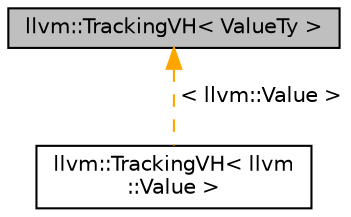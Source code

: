 digraph "llvm::TrackingVH&lt; ValueTy &gt;"
{
 // LATEX_PDF_SIZE
  bgcolor="transparent";
  edge [fontname="Helvetica",fontsize="10",labelfontname="Helvetica",labelfontsize="10"];
  node [fontname="Helvetica",fontsize="10",shape="box"];
  Node1 [label="llvm::TrackingVH\< ValueTy \>",height=0.2,width=0.4,color="black", fillcolor="grey75", style="filled", fontcolor="black",tooltip="Value handle that tracks a Value across RAUW."];
  Node1 -> Node2 [dir="back",color="orange",fontsize="10",style="dashed",label=" \< llvm::Value \>" ,fontname="Helvetica"];
  Node2 [label="llvm::TrackingVH\< llvm\l::Value \>",height=0.2,width=0.4,color="black",URL="$classllvm_1_1TrackingVH.html",tooltip=" "];
}

